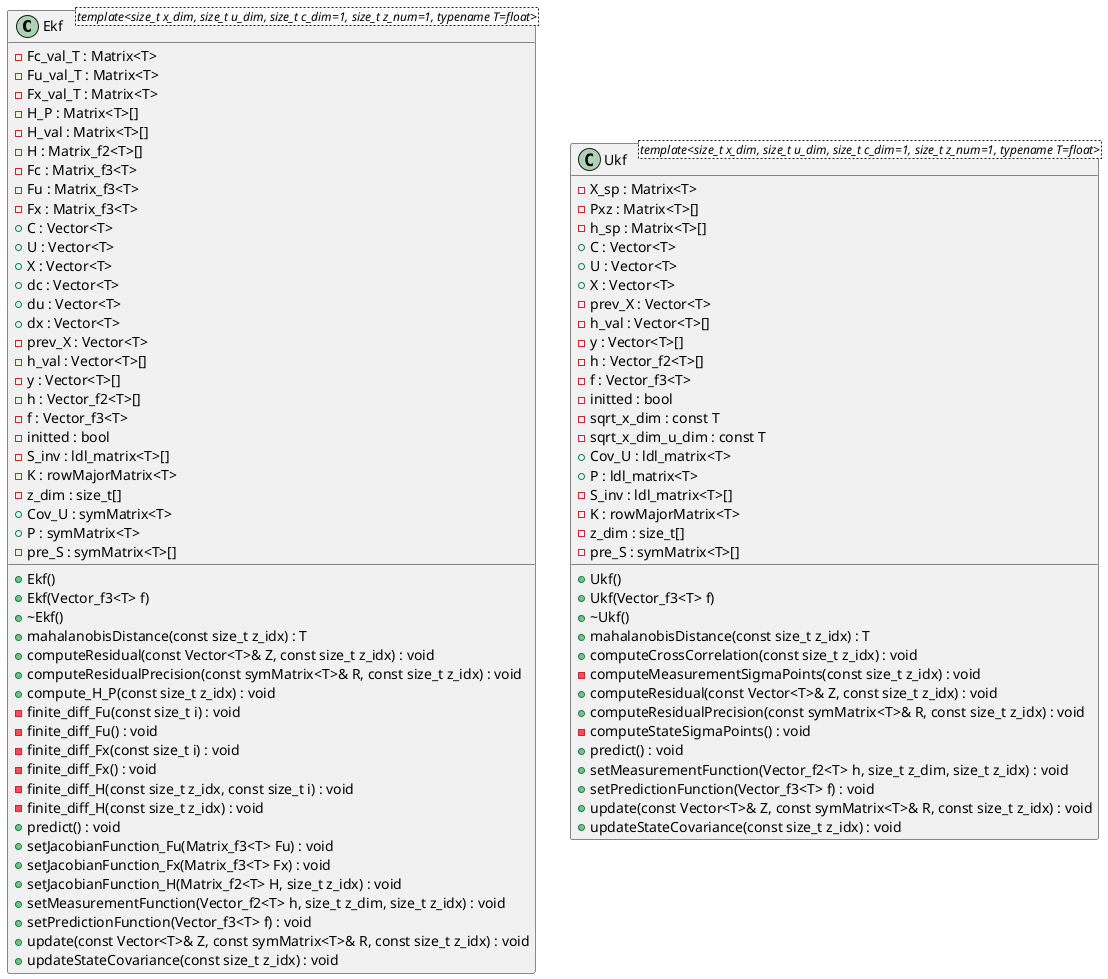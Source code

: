 @startuml





/' Objects '/

class Ekf <template<size_t x_dim, size_t u_dim, size_t c_dim=1, size_t z_num=1, typename T=float>> {
	+Ekf()
	+Ekf(Vector_f3<T> f)
	+~Ekf()
	-Fc_val_T : Matrix<T>
	-Fu_val_T : Matrix<T>
	-Fx_val_T : Matrix<T>
	-H_P : Matrix<T>[]
	-H_val : Matrix<T>[]
	-H : Matrix_f2<T>[]
	-Fc : Matrix_f3<T>
	-Fu : Matrix_f3<T>
	-Fx : Matrix_f3<T>
	+mahalanobisDistance(const size_t z_idx) : T
	+C : Vector<T>
	+U : Vector<T>
	+X : Vector<T>
	+dc : Vector<T>
	+du : Vector<T>
	+dx : Vector<T>
	-prev_X : Vector<T>
	-h_val : Vector<T>[]
	-y : Vector<T>[]
	-h : Vector_f2<T>[]
	-f : Vector_f3<T>
	-initted : bool
	-S_inv : ldl_matrix<T>[]
	-K : rowMajorMatrix<T>
	-z_dim : size_t[]
	+Cov_U : symMatrix<T>
	+P : symMatrix<T>
	-pre_S : symMatrix<T>[]
	+computeResidual(const Vector<T>& Z, const size_t z_idx) : void
	+computeResidualPrecision(const symMatrix<T>& R, const size_t z_idx) : void
	+compute_H_P(const size_t z_idx) : void
	-finite_diff_Fu(const size_t i) : void
	-finite_diff_Fu() : void
	-finite_diff_Fx(const size_t i) : void
	-finite_diff_Fx() : void
	-finite_diff_H(const size_t z_idx, const size_t i) : void
	-finite_diff_H(const size_t z_idx) : void
	+predict() : void
	+setJacobianFunction_Fu(Matrix_f3<T> Fu) : void
	+setJacobianFunction_Fx(Matrix_f3<T> Fx) : void
	+setJacobianFunction_H(Matrix_f2<T> H, size_t z_idx) : void
	+setMeasurementFunction(Vector_f2<T> h, size_t z_dim, size_t z_idx) : void
	+setPredictionFunction(Vector_f3<T> f) : void
	+update(const Vector<T>& Z, const symMatrix<T>& R, const size_t z_idx) : void
	+updateStateCovariance(const size_t z_idx) : void
}


class Ukf <template<size_t x_dim, size_t u_dim, size_t c_dim=1, size_t z_num=1, typename T=float>> {
	+Ukf()
	+Ukf(Vector_f3<T> f)
	+~Ukf()
	-X_sp : Matrix<T>
	-Pxz : Matrix<T>[]
	-h_sp : Matrix<T>[]
	+mahalanobisDistance(const size_t z_idx) : T
	+C : Vector<T>
	+U : Vector<T>
	+X : Vector<T>
	-prev_X : Vector<T>
	-h_val : Vector<T>[]
	-y : Vector<T>[]
	-h : Vector_f2<T>[]
	-f : Vector_f3<T>
	-initted : bool
	-sqrt_x_dim : const T
	-sqrt_x_dim_u_dim : const T
	+Cov_U : ldl_matrix<T>
	+P : ldl_matrix<T>
	-S_inv : ldl_matrix<T>[]
	-K : rowMajorMatrix<T>
	-z_dim : size_t[]
	-pre_S : symMatrix<T>[]
	+computeCrossCorrelation(const size_t z_idx) : void
	-computeMeasurementSigmaPoints(const size_t z_idx) : void
	+computeResidual(const Vector<T>& Z, const size_t z_idx) : void
	+computeResidualPrecision(const symMatrix<T>& R, const size_t z_idx) : void
	-computeStateSigmaPoints() : void
	+predict() : void
	+setMeasurementFunction(Vector_f2<T> h, size_t z_dim, size_t z_idx) : void
	+setPredictionFunction(Vector_f3<T> f) : void
	+update(const Vector<T>& Z, const symMatrix<T>& R, const size_t z_idx) : void
	+updateStateCovariance(const size_t z_idx) : void
}





/' Inheritance relationships '/




/' Aggregation relationships '/





/' Nested objects '/



@enduml
